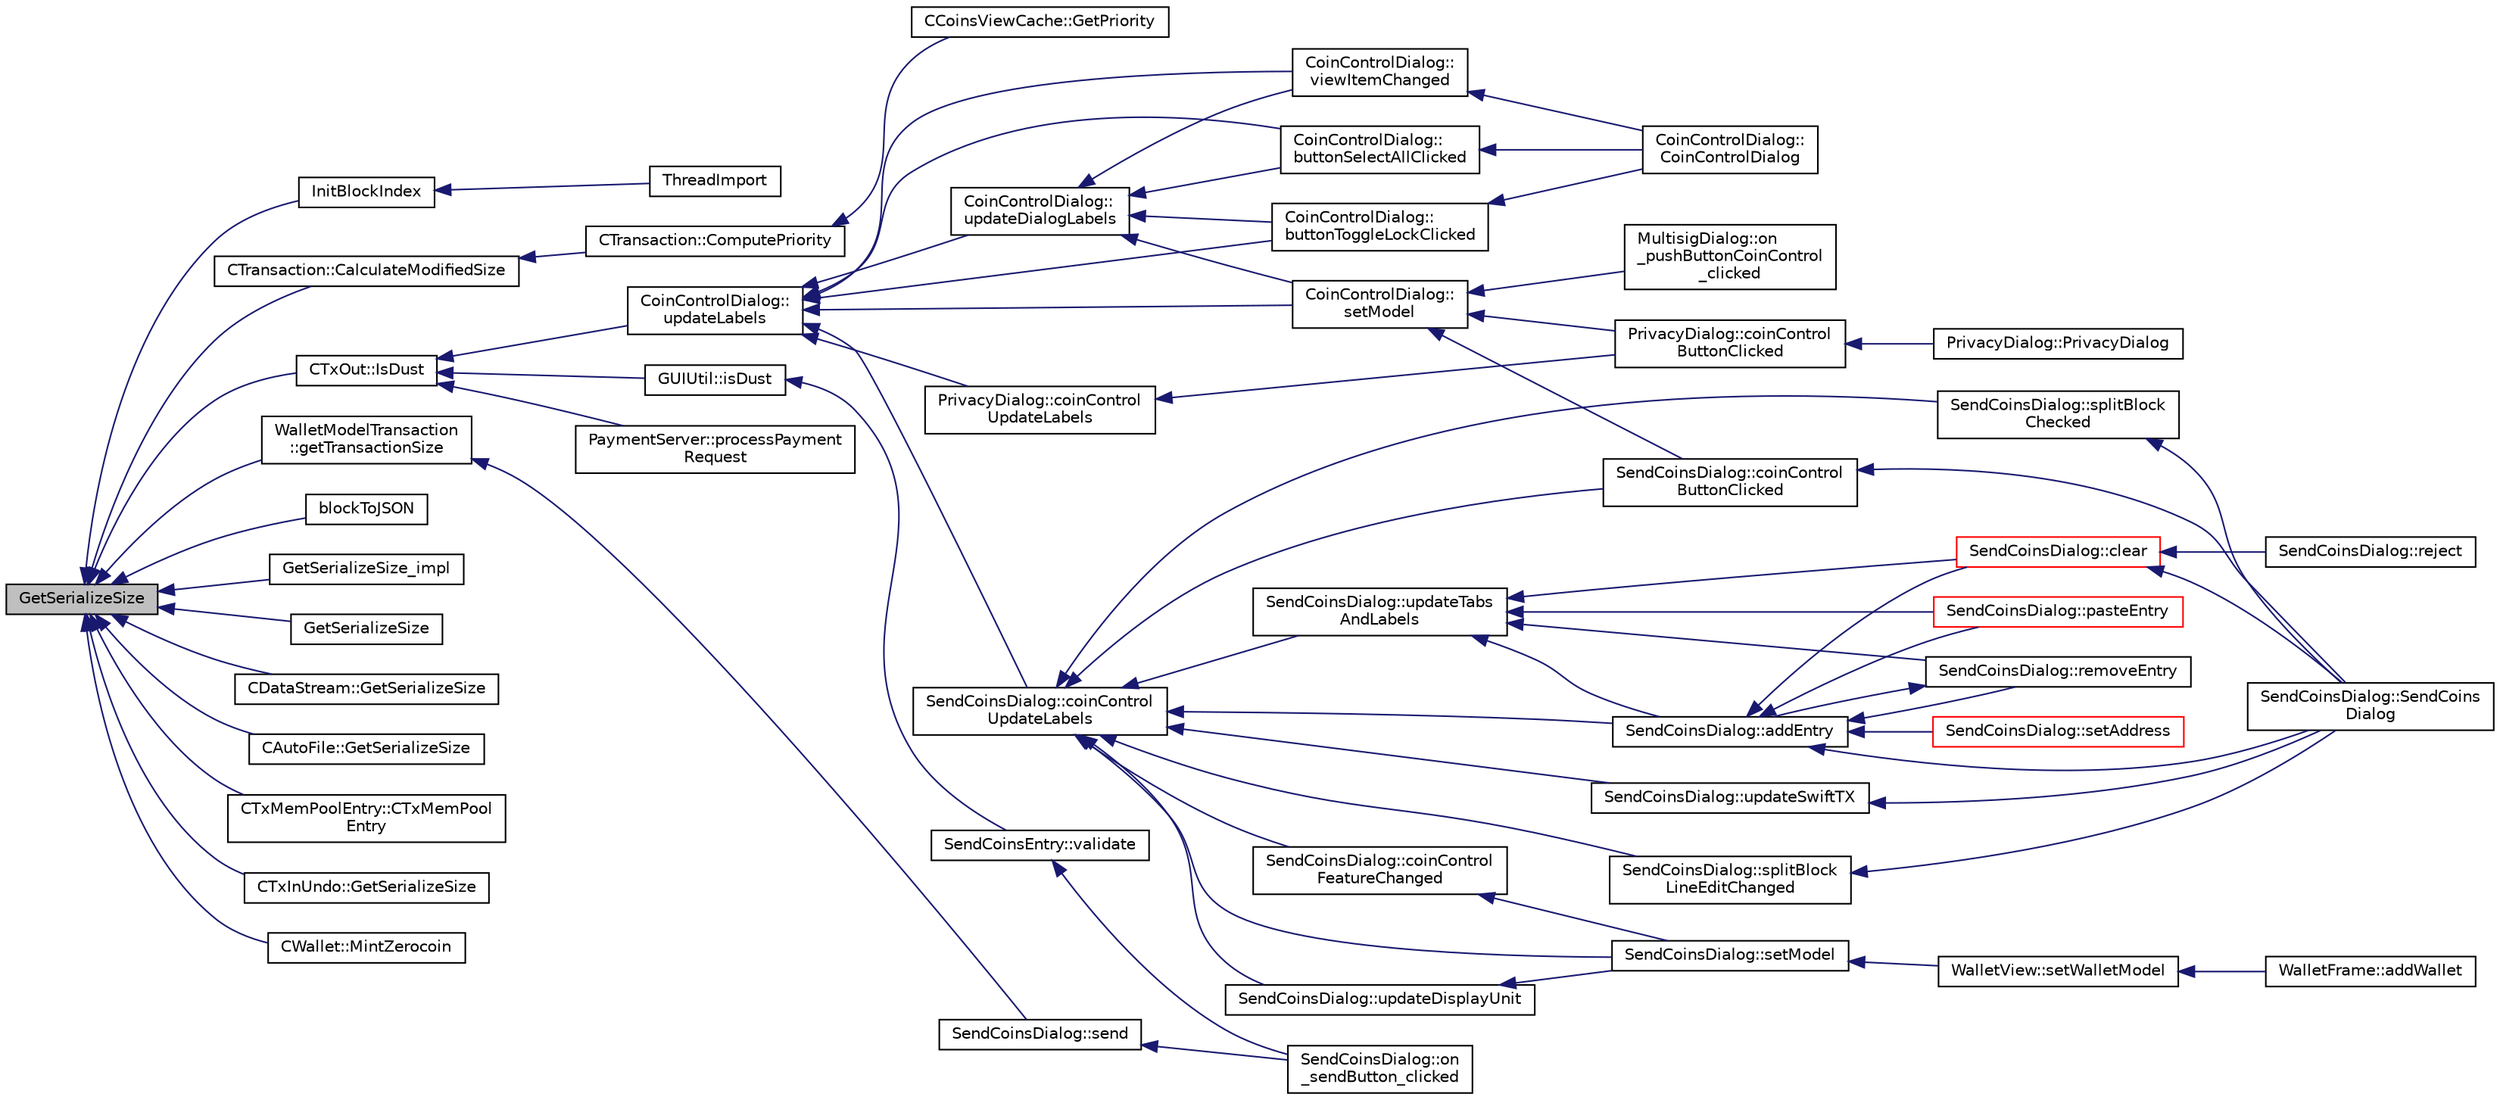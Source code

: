 digraph "GetSerializeSize"
{
  edge [fontname="Helvetica",fontsize="10",labelfontname="Helvetica",labelfontsize="10"];
  node [fontname="Helvetica",fontsize="10",shape=record];
  rankdir="LR";
  Node40 [label="GetSerializeSize",height=0.2,width=0.4,color="black", fillcolor="grey75", style="filled", fontcolor="black"];
  Node40 -> Node41 [dir="back",color="midnightblue",fontsize="10",style="solid",fontname="Helvetica"];
  Node41 [label="InitBlockIndex",height=0.2,width=0.4,color="black", fillcolor="white", style="filled",URL="$main_8h.html#a92e5e1fcbd56cc44c27d39b64da8a79a",tooltip="Initialize a new block tree database + block data on disk. "];
  Node41 -> Node42 [dir="back",color="midnightblue",fontsize="10",style="solid",fontname="Helvetica"];
  Node42 [label="ThreadImport",height=0.2,width=0.4,color="black", fillcolor="white", style="filled",URL="$init_8cpp.html#a0189c34248cd89bbbe20d4d6045bd7c9"];
  Node40 -> Node43 [dir="back",color="midnightblue",fontsize="10",style="solid",fontname="Helvetica"];
  Node43 [label="CTransaction::CalculateModifiedSize",height=0.2,width=0.4,color="black", fillcolor="white", style="filled",URL="$class_c_transaction.html#a001aa818efad11751db060dd447dc28b"];
  Node43 -> Node44 [dir="back",color="midnightblue",fontsize="10",style="solid",fontname="Helvetica"];
  Node44 [label="CTransaction::ComputePriority",height=0.2,width=0.4,color="black", fillcolor="white", style="filled",URL="$class_c_transaction.html#adccb264c374e4ad57e699947540256f8"];
  Node44 -> Node45 [dir="back",color="midnightblue",fontsize="10",style="solid",fontname="Helvetica"];
  Node45 [label="CCoinsViewCache::GetPriority",height=0.2,width=0.4,color="black", fillcolor="white", style="filled",URL="$class_c_coins_view_cache.html#a111d5a94709eaccd57bafe6ab1d938af",tooltip="Return priority of tx at height nHeight. "];
  Node40 -> Node46 [dir="back",color="midnightblue",fontsize="10",style="solid",fontname="Helvetica"];
  Node46 [label="CTxOut::IsDust",height=0.2,width=0.4,color="black", fillcolor="white", style="filled",URL="$class_c_tx_out.html#ad4440670c7b3a59b46fa44f2f032ded8"];
  Node46 -> Node47 [dir="back",color="midnightblue",fontsize="10",style="solid",fontname="Helvetica"];
  Node47 [label="CoinControlDialog::\lupdateLabels",height=0.2,width=0.4,color="black", fillcolor="white", style="filled",URL="$class_coin_control_dialog.html#a4fc60e89b097952ff22dc0f9c58c87d9"];
  Node47 -> Node48 [dir="back",color="midnightblue",fontsize="10",style="solid",fontname="Helvetica"];
  Node48 [label="CoinControlDialog::\lsetModel",height=0.2,width=0.4,color="black", fillcolor="white", style="filled",URL="$class_coin_control_dialog.html#a4c34a48574814089c54f763a22f5317a"];
  Node48 -> Node49 [dir="back",color="midnightblue",fontsize="10",style="solid",fontname="Helvetica"];
  Node49 [label="MultisigDialog::on\l_pushButtonCoinControl\l_clicked",height=0.2,width=0.4,color="black", fillcolor="white", style="filled",URL="$class_multisig_dialog.html#a3d21b360d294040f947ce6cc685dfdfa"];
  Node48 -> Node50 [dir="back",color="midnightblue",fontsize="10",style="solid",fontname="Helvetica"];
  Node50 [label="PrivacyDialog::coinControl\lButtonClicked",height=0.2,width=0.4,color="black", fillcolor="white", style="filled",URL="$class_privacy_dialog.html#a16488c5d2fb41caedb18e9a6c1a376bb"];
  Node50 -> Node51 [dir="back",color="midnightblue",fontsize="10",style="solid",fontname="Helvetica"];
  Node51 [label="PrivacyDialog::PrivacyDialog",height=0.2,width=0.4,color="black", fillcolor="white", style="filled",URL="$class_privacy_dialog.html#ab7308b7ed5782dfa26fb1f216385207c"];
  Node48 -> Node52 [dir="back",color="midnightblue",fontsize="10",style="solid",fontname="Helvetica"];
  Node52 [label="SendCoinsDialog::coinControl\lButtonClicked",height=0.2,width=0.4,color="black", fillcolor="white", style="filled",URL="$class_send_coins_dialog.html#a59d757d9e4bea5b380eb480fd79cfb49"];
  Node52 -> Node53 [dir="back",color="midnightblue",fontsize="10",style="solid",fontname="Helvetica"];
  Node53 [label="SendCoinsDialog::SendCoins\lDialog",height=0.2,width=0.4,color="black", fillcolor="white", style="filled",URL="$class_send_coins_dialog.html#a0df5bc29d1df68eda44826651afc595f"];
  Node47 -> Node54 [dir="back",color="midnightblue",fontsize="10",style="solid",fontname="Helvetica"];
  Node54 [label="CoinControlDialog::\lbuttonSelectAllClicked",height=0.2,width=0.4,color="black", fillcolor="white", style="filled",URL="$class_coin_control_dialog.html#ae106a71c5b87ac8bea8c52e7c4f4a129"];
  Node54 -> Node55 [dir="back",color="midnightblue",fontsize="10",style="solid",fontname="Helvetica"];
  Node55 [label="CoinControlDialog::\lCoinControlDialog",height=0.2,width=0.4,color="black", fillcolor="white", style="filled",URL="$class_coin_control_dialog.html#a8eafb58ed1c5668af9a4890704136671"];
  Node47 -> Node56 [dir="back",color="midnightblue",fontsize="10",style="solid",fontname="Helvetica"];
  Node56 [label="CoinControlDialog::\lbuttonToggleLockClicked",height=0.2,width=0.4,color="black", fillcolor="white", style="filled",URL="$class_coin_control_dialog.html#a6da2f01f4e266766a0be3609890b22f2"];
  Node56 -> Node55 [dir="back",color="midnightblue",fontsize="10",style="solid",fontname="Helvetica"];
  Node47 -> Node57 [dir="back",color="midnightblue",fontsize="10",style="solid",fontname="Helvetica"];
  Node57 [label="CoinControlDialog::\lviewItemChanged",height=0.2,width=0.4,color="black", fillcolor="white", style="filled",URL="$class_coin_control_dialog.html#ac3c37dabd83f71d9c96bf5567fe85234"];
  Node57 -> Node55 [dir="back",color="midnightblue",fontsize="10",style="solid",fontname="Helvetica"];
  Node47 -> Node58 [dir="back",color="midnightblue",fontsize="10",style="solid",fontname="Helvetica"];
  Node58 [label="CoinControlDialog::\lupdateDialogLabels",height=0.2,width=0.4,color="black", fillcolor="white", style="filled",URL="$class_coin_control_dialog.html#ae0162e01893a3c85aeeee743c1cb1084"];
  Node58 -> Node48 [dir="back",color="midnightblue",fontsize="10",style="solid",fontname="Helvetica"];
  Node58 -> Node54 [dir="back",color="midnightblue",fontsize="10",style="solid",fontname="Helvetica"];
  Node58 -> Node56 [dir="back",color="midnightblue",fontsize="10",style="solid",fontname="Helvetica"];
  Node58 -> Node57 [dir="back",color="midnightblue",fontsize="10",style="solid",fontname="Helvetica"];
  Node47 -> Node59 [dir="back",color="midnightblue",fontsize="10",style="solid",fontname="Helvetica"];
  Node59 [label="PrivacyDialog::coinControl\lUpdateLabels",height=0.2,width=0.4,color="black", fillcolor="white", style="filled",URL="$class_privacy_dialog.html#a721730d9cef00052728718f55bbf80d3"];
  Node59 -> Node50 [dir="back",color="midnightblue",fontsize="10",style="solid",fontname="Helvetica"];
  Node47 -> Node60 [dir="back",color="midnightblue",fontsize="10",style="solid",fontname="Helvetica"];
  Node60 [label="SendCoinsDialog::coinControl\lUpdateLabels",height=0.2,width=0.4,color="black", fillcolor="white", style="filled",URL="$class_send_coins_dialog.html#ae4f429aabcaf309aa314b90049be2a74"];
  Node60 -> Node61 [dir="back",color="midnightblue",fontsize="10",style="solid",fontname="Helvetica"];
  Node61 [label="SendCoinsDialog::setModel",height=0.2,width=0.4,color="black", fillcolor="white", style="filled",URL="$class_send_coins_dialog.html#a73a6c1b1850a334ee652ac167713a2aa"];
  Node61 -> Node62 [dir="back",color="midnightblue",fontsize="10",style="solid",fontname="Helvetica"];
  Node62 [label="WalletView::setWalletModel",height=0.2,width=0.4,color="black", fillcolor="white", style="filled",URL="$class_wallet_view.html#a0a37ff693a4f9c1e5ddc23f9cd3913be",tooltip="Set the wallet model. "];
  Node62 -> Node63 [dir="back",color="midnightblue",fontsize="10",style="solid",fontname="Helvetica"];
  Node63 [label="WalletFrame::addWallet",height=0.2,width=0.4,color="black", fillcolor="white", style="filled",URL="$class_wallet_frame.html#aa199c3f27654199d84c365cf86167d86"];
  Node60 -> Node64 [dir="back",color="midnightblue",fontsize="10",style="solid",fontname="Helvetica"];
  Node64 [label="SendCoinsDialog::addEntry",height=0.2,width=0.4,color="black", fillcolor="white", style="filled",URL="$class_send_coins_dialog.html#a3d680a76b967641115c6ff2fa83fb62a"];
  Node64 -> Node53 [dir="back",color="midnightblue",fontsize="10",style="solid",fontname="Helvetica"];
  Node64 -> Node65 [dir="back",color="midnightblue",fontsize="10",style="solid",fontname="Helvetica"];
  Node65 [label="SendCoinsDialog::clear",height=0.2,width=0.4,color="red", fillcolor="white", style="filled",URL="$class_send_coins_dialog.html#a127bddff45f49ff5e6e263efe218ae26"];
  Node65 -> Node53 [dir="back",color="midnightblue",fontsize="10",style="solid",fontname="Helvetica"];
  Node65 -> Node66 [dir="back",color="midnightblue",fontsize="10",style="solid",fontname="Helvetica"];
  Node66 [label="SendCoinsDialog::reject",height=0.2,width=0.4,color="black", fillcolor="white", style="filled",URL="$class_send_coins_dialog.html#a4879553d77d29f522ac92ac04580f4ad"];
  Node64 -> Node68 [dir="back",color="midnightblue",fontsize="10",style="solid",fontname="Helvetica"];
  Node68 [label="SendCoinsDialog::removeEntry",height=0.2,width=0.4,color="black", fillcolor="white", style="filled",URL="$class_send_coins_dialog.html#aabd82a79bd2358493f36425f1d62136b"];
  Node68 -> Node64 [dir="back",color="midnightblue",fontsize="10",style="solid",fontname="Helvetica"];
  Node64 -> Node69 [dir="back",color="midnightblue",fontsize="10",style="solid",fontname="Helvetica"];
  Node69 [label="SendCoinsDialog::setAddress",height=0.2,width=0.4,color="red", fillcolor="white", style="filled",URL="$class_send_coins_dialog.html#a920b2dbf121ca3cfac2adc56e96295f8"];
  Node64 -> Node71 [dir="back",color="midnightblue",fontsize="10",style="solid",fontname="Helvetica"];
  Node71 [label="SendCoinsDialog::pasteEntry",height=0.2,width=0.4,color="red", fillcolor="white", style="filled",URL="$class_send_coins_dialog.html#a4440d15ced5d217baaad33a17d56b409"];
  Node60 -> Node75 [dir="back",color="midnightblue",fontsize="10",style="solid",fontname="Helvetica"];
  Node75 [label="SendCoinsDialog::updateTabs\lAndLabels",height=0.2,width=0.4,color="black", fillcolor="white", style="filled",URL="$class_send_coins_dialog.html#a3b834c739f7d02d8086a2bf58525c5f0"];
  Node75 -> Node65 [dir="back",color="midnightblue",fontsize="10",style="solid",fontname="Helvetica"];
  Node75 -> Node64 [dir="back",color="midnightblue",fontsize="10",style="solid",fontname="Helvetica"];
  Node75 -> Node68 [dir="back",color="midnightblue",fontsize="10",style="solid",fontname="Helvetica"];
  Node75 -> Node71 [dir="back",color="midnightblue",fontsize="10",style="solid",fontname="Helvetica"];
  Node60 -> Node76 [dir="back",color="midnightblue",fontsize="10",style="solid",fontname="Helvetica"];
  Node76 [label="SendCoinsDialog::updateDisplayUnit",height=0.2,width=0.4,color="black", fillcolor="white", style="filled",URL="$class_send_coins_dialog.html#a74815ad8502b126200b6fd2e59e9f042"];
  Node76 -> Node61 [dir="back",color="midnightblue",fontsize="10",style="solid",fontname="Helvetica"];
  Node60 -> Node77 [dir="back",color="midnightblue",fontsize="10",style="solid",fontname="Helvetica"];
  Node77 [label="SendCoinsDialog::updateSwiftTX",height=0.2,width=0.4,color="black", fillcolor="white", style="filled",URL="$class_send_coins_dialog.html#ad0ec158c40aa7129bf78e613ee183d7c"];
  Node77 -> Node53 [dir="back",color="midnightblue",fontsize="10",style="solid",fontname="Helvetica"];
  Node60 -> Node78 [dir="back",color="midnightblue",fontsize="10",style="solid",fontname="Helvetica"];
  Node78 [label="SendCoinsDialog::splitBlock\lChecked",height=0.2,width=0.4,color="black", fillcolor="white", style="filled",URL="$class_send_coins_dialog.html#af877b5c2223b5873110e093f5fb04645"];
  Node78 -> Node53 [dir="back",color="midnightblue",fontsize="10",style="solid",fontname="Helvetica"];
  Node60 -> Node79 [dir="back",color="midnightblue",fontsize="10",style="solid",fontname="Helvetica"];
  Node79 [label="SendCoinsDialog::splitBlock\lLineEditChanged",height=0.2,width=0.4,color="black", fillcolor="white", style="filled",URL="$class_send_coins_dialog.html#ab925f4161a3637e766b7a0625761035b"];
  Node79 -> Node53 [dir="back",color="midnightblue",fontsize="10",style="solid",fontname="Helvetica"];
  Node60 -> Node80 [dir="back",color="midnightblue",fontsize="10",style="solid",fontname="Helvetica"];
  Node80 [label="SendCoinsDialog::coinControl\lFeatureChanged",height=0.2,width=0.4,color="black", fillcolor="white", style="filled",URL="$class_send_coins_dialog.html#af13ddd00abec4f060632d887b5e838a3"];
  Node80 -> Node61 [dir="back",color="midnightblue",fontsize="10",style="solid",fontname="Helvetica"];
  Node60 -> Node52 [dir="back",color="midnightblue",fontsize="10",style="solid",fontname="Helvetica"];
  Node46 -> Node81 [dir="back",color="midnightblue",fontsize="10",style="solid",fontname="Helvetica"];
  Node81 [label="GUIUtil::isDust",height=0.2,width=0.4,color="black", fillcolor="white", style="filled",URL="$namespace_g_u_i_util.html#af72fd9408f5cc4f11f6adb4dd533aa40"];
  Node81 -> Node82 [dir="back",color="midnightblue",fontsize="10",style="solid",fontname="Helvetica"];
  Node82 [label="SendCoinsEntry::validate",height=0.2,width=0.4,color="black", fillcolor="white", style="filled",URL="$class_send_coins_entry.html#ab77df95fe77e9a001190cd4dabe0dfec"];
  Node82 -> Node83 [dir="back",color="midnightblue",fontsize="10",style="solid",fontname="Helvetica"];
  Node83 [label="SendCoinsDialog::on\l_sendButton_clicked",height=0.2,width=0.4,color="black", fillcolor="white", style="filled",URL="$class_send_coins_dialog.html#a2cab7cf9ea5040b9e2189297f7d3c764"];
  Node46 -> Node84 [dir="back",color="midnightblue",fontsize="10",style="solid",fontname="Helvetica"];
  Node84 [label="PaymentServer::processPayment\lRequest",height=0.2,width=0.4,color="black", fillcolor="white", style="filled",URL="$class_payment_server.html#abe96a7c90755b8e1975e380b5a8228bd"];
  Node40 -> Node85 [dir="back",color="midnightblue",fontsize="10",style="solid",fontname="Helvetica"];
  Node85 [label="WalletModelTransaction\l::getTransactionSize",height=0.2,width=0.4,color="black", fillcolor="white", style="filled",URL="$class_wallet_model_transaction.html#a90c87be7e23c1729edba4ab621771a5e"];
  Node85 -> Node86 [dir="back",color="midnightblue",fontsize="10",style="solid",fontname="Helvetica"];
  Node86 [label="SendCoinsDialog::send",height=0.2,width=0.4,color="black", fillcolor="white", style="filled",URL="$class_send_coins_dialog.html#afd8d436a16ea7dba1276e8fdfdc8b2d3"];
  Node86 -> Node83 [dir="back",color="midnightblue",fontsize="10",style="solid",fontname="Helvetica"];
  Node40 -> Node87 [dir="back",color="midnightblue",fontsize="10",style="solid",fontname="Helvetica"];
  Node87 [label="blockToJSON",height=0.2,width=0.4,color="black", fillcolor="white", style="filled",URL="$rpcblockchain_8cpp.html#aa6f8ec37fdab49f359425ed095b99a2b"];
  Node40 -> Node88 [dir="back",color="midnightblue",fontsize="10",style="solid",fontname="Helvetica"];
  Node88 [label="GetSerializeSize_impl",height=0.2,width=0.4,color="black", fillcolor="white", style="filled",URL="$serialize_8h.html#a0b138a9106a3690113f0797571843022"];
  Node40 -> Node89 [dir="back",color="midnightblue",fontsize="10",style="solid",fontname="Helvetica"];
  Node89 [label="GetSerializeSize",height=0.2,width=0.4,color="black", fillcolor="white", style="filled",URL="$serialize_8h.html#a111324194564a4e799f5b1ac9b0932eb",tooltip="others derived from vector "];
  Node40 -> Node90 [dir="back",color="midnightblue",fontsize="10",style="solid",fontname="Helvetica"];
  Node90 [label="CDataStream::GetSerializeSize",height=0.2,width=0.4,color="black", fillcolor="white", style="filled",URL="$class_c_data_stream.html#aaf2b9e953793ce5a4fc438a7ecb00dc2"];
  Node40 -> Node91 [dir="back",color="midnightblue",fontsize="10",style="solid",fontname="Helvetica"];
  Node91 [label="CAutoFile::GetSerializeSize",height=0.2,width=0.4,color="black", fillcolor="white", style="filled",URL="$class_c_auto_file.html#a883a261f0d7d0320f72152ff2167fd24"];
  Node40 -> Node92 [dir="back",color="midnightblue",fontsize="10",style="solid",fontname="Helvetica"];
  Node92 [label="CTxMemPoolEntry::CTxMemPool\lEntry",height=0.2,width=0.4,color="black", fillcolor="white", style="filled",URL="$class_c_tx_mem_pool_entry.html#a2ceb48d4c37f0308e97f57e237b50a67",tooltip="Chain height when entering the mempool. "];
  Node40 -> Node93 [dir="back",color="midnightblue",fontsize="10",style="solid",fontname="Helvetica"];
  Node93 [label="CTxInUndo::GetSerializeSize",height=0.2,width=0.4,color="black", fillcolor="white", style="filled",URL="$class_c_tx_in_undo.html#ae02e42aeabd614a26ba5657f60ec6921"];
  Node40 -> Node94 [dir="back",color="midnightblue",fontsize="10",style="solid",fontname="Helvetica"];
  Node94 [label="CWallet::MintZerocoin",height=0.2,width=0.4,color="black", fillcolor="white", style="filled",URL="$class_c_wallet.html#a1db492c8353aeb2c1f326c00d6d97bd3"];
}

